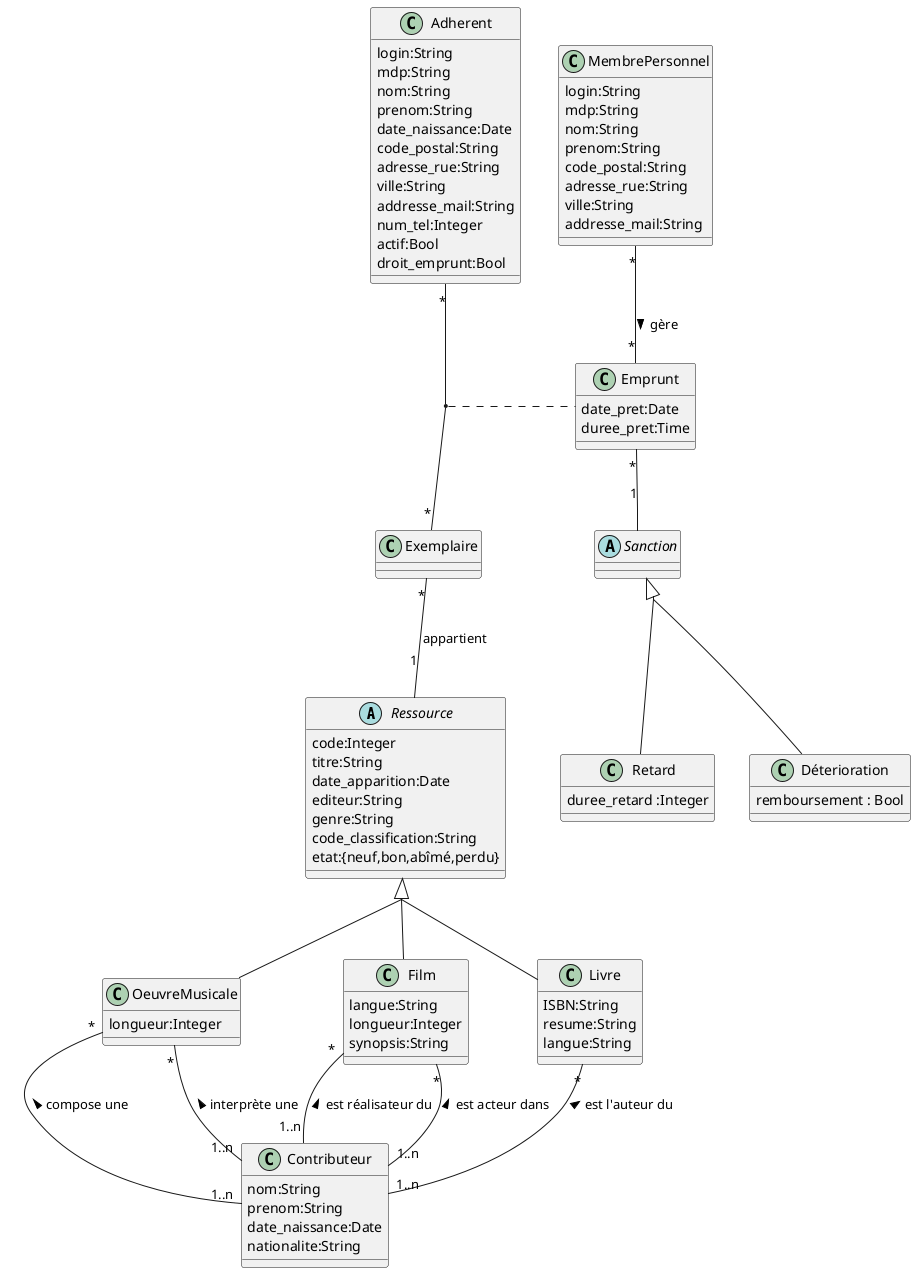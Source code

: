 @startuml
abstract class Ressource{
  code:Integer
  titre:String
  date_apparition:Date
  editeur:String
  genre:String
  code_classification:String
  etat:{neuf,bon,abîmé,perdu}
}


together {
  class Livre{
  ISBN:String
  resume:String
  langue:String
}

class Film{
  langue:String
  longueur:Integer
  synopsis:String
}

class OeuvreMusicale{
  longueur:Integer
}
}
skinparam groupInheritance 2
Ressource <|-- Livre
Ressource <|-- Film
Ressource <|-- OeuvreMusicale

class MembrePersonnel{
  login:String
  mdp:String
  nom:String
  prenom:String
  code_postal:String
  adresse_rue:String
  ville:String
  addresse_mail:String
}

class Adherent{
  login:String
  mdp:String
  nom:String
  prenom:String
  date_naissance:Date
  code_postal:String
  adresse_rue:String
  ville:String
  addresse_mail:String
  num_tel:Integer
  actif:Bool
  droit_emprunt:Bool
}

class Contributeur{
  nom:String
  prenom:String
  date_naissance:Date
  nationalite:String
}


class Emprunt{
  date_pret:Date
  duree_pret:Time
}

abstract class Sanction{
}

together {
  class Retard{
    duree_retard :Integer
  }
  class Déterioration{
    remboursement : Bool
  }
}

skinparam groupInheritance 2
Sanction <|-- Retard
Sanction <|-- Déterioration


Exemplaire "*" -- "1" Ressource : appartient
Adherent "*" -- "*" Exemplaire
(Adherent,Exemplaire) .. Emprunt
Emprunt "*" -- "1" Sanction

MembrePersonnel "*" -- "*" Emprunt : gère >


Contributeur "1..n" -up- "*" Livre : est l'auteur du >
Contributeur "1..n" -up- "*" Film : est réalisateur du >
Contributeur "1..n" -up- "*" Film : est acteur dans >
Contributeur "1..n" -up- "*" OeuvreMusicale : compose une >
Contributeur "1..n" -up- "*" OeuvreMusicale : interprète une >









@enduml
